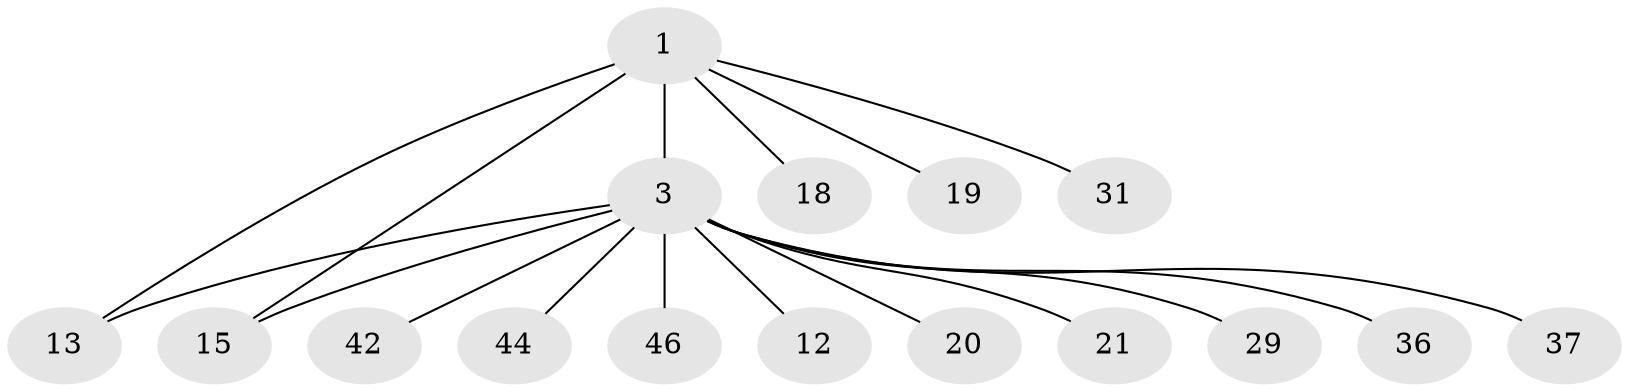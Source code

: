 // original degree distribution, {7: 0.02127659574468085, 4: 0.06382978723404255, 10: 0.02127659574468085, 2: 0.2553191489361702, 5: 0.02127659574468085, 3: 0.10638297872340426, 6: 0.0425531914893617, 8: 0.02127659574468085, 1: 0.44680851063829785}
// Generated by graph-tools (version 1.1) at 2025/19/03/04/25 18:19:30]
// undirected, 16 vertices, 17 edges
graph export_dot {
graph [start="1"]
  node [color=gray90,style=filled];
  1 [super="+2+9+43"];
  3 [super="+22+11+5+14+17+4"];
  12 [super="+41"];
  13 [super="+25+39+40"];
  15 [super="+38"];
  18;
  19;
  20;
  21 [super="+27+26"];
  29;
  31 [super="+32+45"];
  36;
  37;
  42;
  44;
  46;
  1 -- 3 [weight=7];
  1 -- 31;
  1 -- 13;
  1 -- 18;
  1 -- 19;
  1 -- 15;
  3 -- 15;
  3 -- 36;
  3 -- 37;
  3 -- 42;
  3 -- 44;
  3 -- 46;
  3 -- 12;
  3 -- 13;
  3 -- 20;
  3 -- 21;
  3 -- 29;
}
